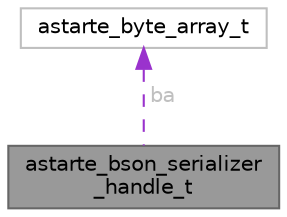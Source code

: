 digraph "astarte_bson_serializer_handle_t"
{
 // LATEX_PDF_SIZE
  bgcolor="transparent";
  edge [fontname=Helvetica,fontsize=10,labelfontname=Helvetica,labelfontsize=10];
  node [fontname=Helvetica,fontsize=10,shape=box,height=0.2,width=0.4];
  Node1 [id="Node000001",label="astarte_bson_serializer\l_handle_t",height=0.2,width=0.4,color="gray40", fillcolor="grey60", style="filled", fontcolor="black",tooltip=" "];
  Node2 -> Node1 [id="edge1_Node000001_Node000002",dir="back",color="darkorchid3",style="dashed",tooltip=" ",label=" ba",fontcolor="grey" ];
  Node2 [id="Node000002",label="astarte_byte_array_t",height=0.2,width=0.4,color="grey75", fillcolor="white", style="filled",URL="$structastarte__byte__array__t.html",tooltip=" "];
}
